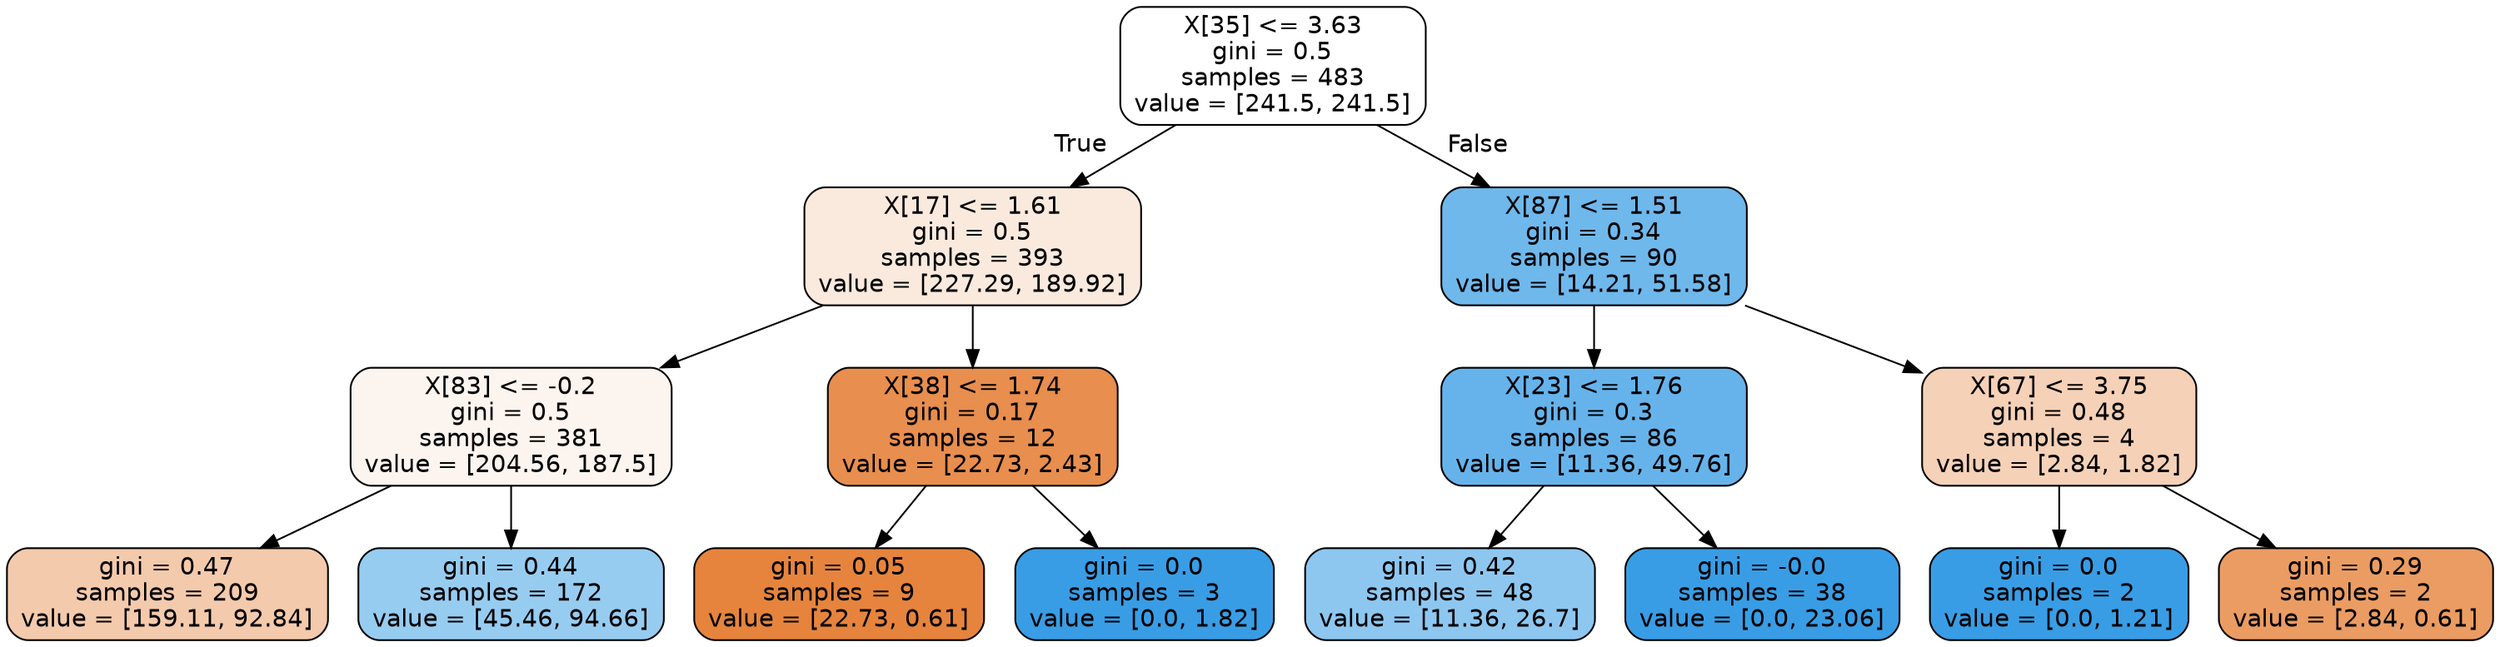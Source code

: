 digraph Tree {
node [shape=box, style="filled, rounded", color="black", fontname=helvetica] ;
edge [fontname=helvetica] ;
0 [label="X[35] <= 3.63\ngini = 0.5\nsamples = 483\nvalue = [241.5, 241.5]", fillcolor="#399de500"] ;
1 [label="X[17] <= 1.61\ngini = 0.5\nsamples = 393\nvalue = [227.29, 189.92]", fillcolor="#e581392a"] ;
0 -> 1 [labeldistance=2.5, labelangle=45, headlabel="True"] ;
2 [label="X[83] <= -0.2\ngini = 0.5\nsamples = 381\nvalue = [204.56, 187.5]", fillcolor="#e5813915"] ;
1 -> 2 ;
3 [label="gini = 0.47\nsamples = 209\nvalue = [159.11, 92.84]", fillcolor="#e581396a"] ;
2 -> 3 ;
4 [label="gini = 0.44\nsamples = 172\nvalue = [45.46, 94.66]", fillcolor="#399de585"] ;
2 -> 4 ;
5 [label="X[38] <= 1.74\ngini = 0.17\nsamples = 12\nvalue = [22.73, 2.43]", fillcolor="#e58139e4"] ;
1 -> 5 ;
6 [label="gini = 0.05\nsamples = 9\nvalue = [22.73, 0.61]", fillcolor="#e58139f8"] ;
5 -> 6 ;
7 [label="gini = 0.0\nsamples = 3\nvalue = [0.0, 1.82]", fillcolor="#399de5ff"] ;
5 -> 7 ;
8 [label="X[87] <= 1.51\ngini = 0.34\nsamples = 90\nvalue = [14.21, 51.58]", fillcolor="#399de5b9"] ;
0 -> 8 [labeldistance=2.5, labelangle=-45, headlabel="False"] ;
9 [label="X[23] <= 1.76\ngini = 0.3\nsamples = 86\nvalue = [11.36, 49.76]", fillcolor="#399de5c5"] ;
8 -> 9 ;
10 [label="gini = 0.42\nsamples = 48\nvalue = [11.36, 26.7]", fillcolor="#399de592"] ;
9 -> 10 ;
11 [label="gini = -0.0\nsamples = 38\nvalue = [0.0, 23.06]", fillcolor="#399de5ff"] ;
9 -> 11 ;
12 [label="X[67] <= 3.75\ngini = 0.48\nsamples = 4\nvalue = [2.84, 1.82]", fillcolor="#e581395c"] ;
8 -> 12 ;
13 [label="gini = 0.0\nsamples = 2\nvalue = [0.0, 1.21]", fillcolor="#399de5ff"] ;
12 -> 13 ;
14 [label="gini = 0.29\nsamples = 2\nvalue = [2.84, 0.61]", fillcolor="#e58139c9"] ;
12 -> 14 ;
}